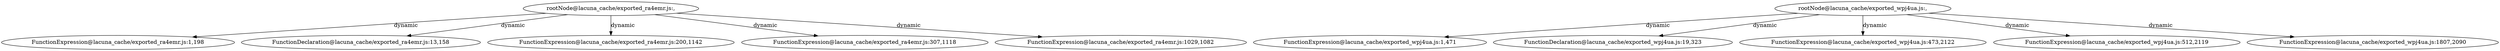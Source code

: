digraph lacunaCG {
 "rootNode@lacuna_cache/exported_ra4emr.js:," -> "FunctionExpression@lacuna_cache/exported_ra4emr.js:1,198" [label="dynamic" ];
 "rootNode@lacuna_cache/exported_ra4emr.js:," -> "FunctionDeclaration@lacuna_cache/exported_ra4emr.js:13,158" [label="dynamic" ];
 "rootNode@lacuna_cache/exported_ra4emr.js:," -> "FunctionExpression@lacuna_cache/exported_ra4emr.js:200,1142" [label="dynamic" ];
 "rootNode@lacuna_cache/exported_ra4emr.js:," -> "FunctionExpression@lacuna_cache/exported_ra4emr.js:307,1118" [label="dynamic" ];
 "rootNode@lacuna_cache/exported_ra4emr.js:," -> "FunctionExpression@lacuna_cache/exported_ra4emr.js:1029,1082" [label="dynamic" ];
 "rootNode@lacuna_cache/exported_wpj4ua.js:," -> "FunctionExpression@lacuna_cache/exported_wpj4ua.js:1,471" [label="dynamic" ];
 "rootNode@lacuna_cache/exported_wpj4ua.js:," -> "FunctionDeclaration@lacuna_cache/exported_wpj4ua.js:19,323" [label="dynamic" ];
 "rootNode@lacuna_cache/exported_wpj4ua.js:," -> "FunctionExpression@lacuna_cache/exported_wpj4ua.js:473,2122" [label="dynamic" ];
 "rootNode@lacuna_cache/exported_wpj4ua.js:," -> "FunctionExpression@lacuna_cache/exported_wpj4ua.js:512,2119" [label="dynamic" ];
 "rootNode@lacuna_cache/exported_wpj4ua.js:," -> "FunctionExpression@lacuna_cache/exported_wpj4ua.js:1807,2090" [label="dynamic" ];
 }
